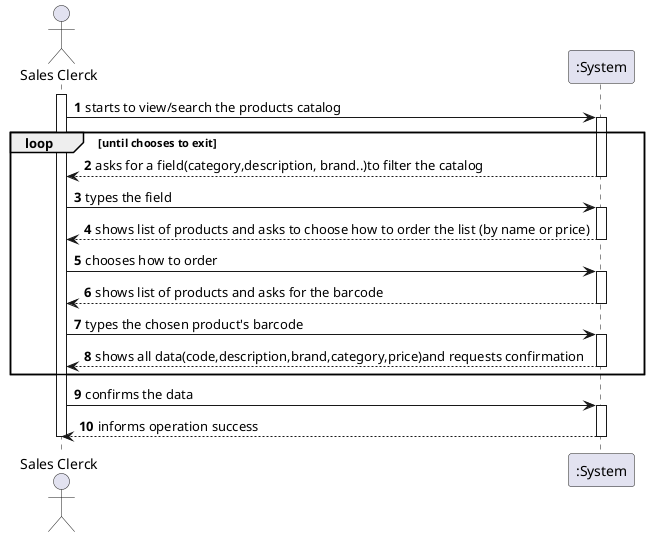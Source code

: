 @startuml
autonumber
actor "Sales Clerck" as SC

activate SC
SC -> ":System" : starts to view/search the products catalog
activate ":System"
loop until chooses to exit
":System" --> SC : asks for a field(category,description, brand..)to filter the catalog
deactivate ":System"

SC -> ":System" : types the field
activate ":System"

":System" --> SC : shows list of products and asks to choose how to order the list (by name or price)
deactivate ":System"

SC -> ":System" : chooses how to order
activate ":System"

":System" --> SC : shows list of products and asks for the barcode
deactivate ":System"

SC -> ":System" : types the chosen product's barcode
activate ":System"


":System" --> SC :shows all data(code,description,brand,category,price)and requests confirmation
deactivate ":System"
end loop
SC -> ":System" : confirms the data

activate ":System"
":System" --> SC : informs operation success
deactivate ":System"

deactivate ":System"
deactivate SC

@enduml